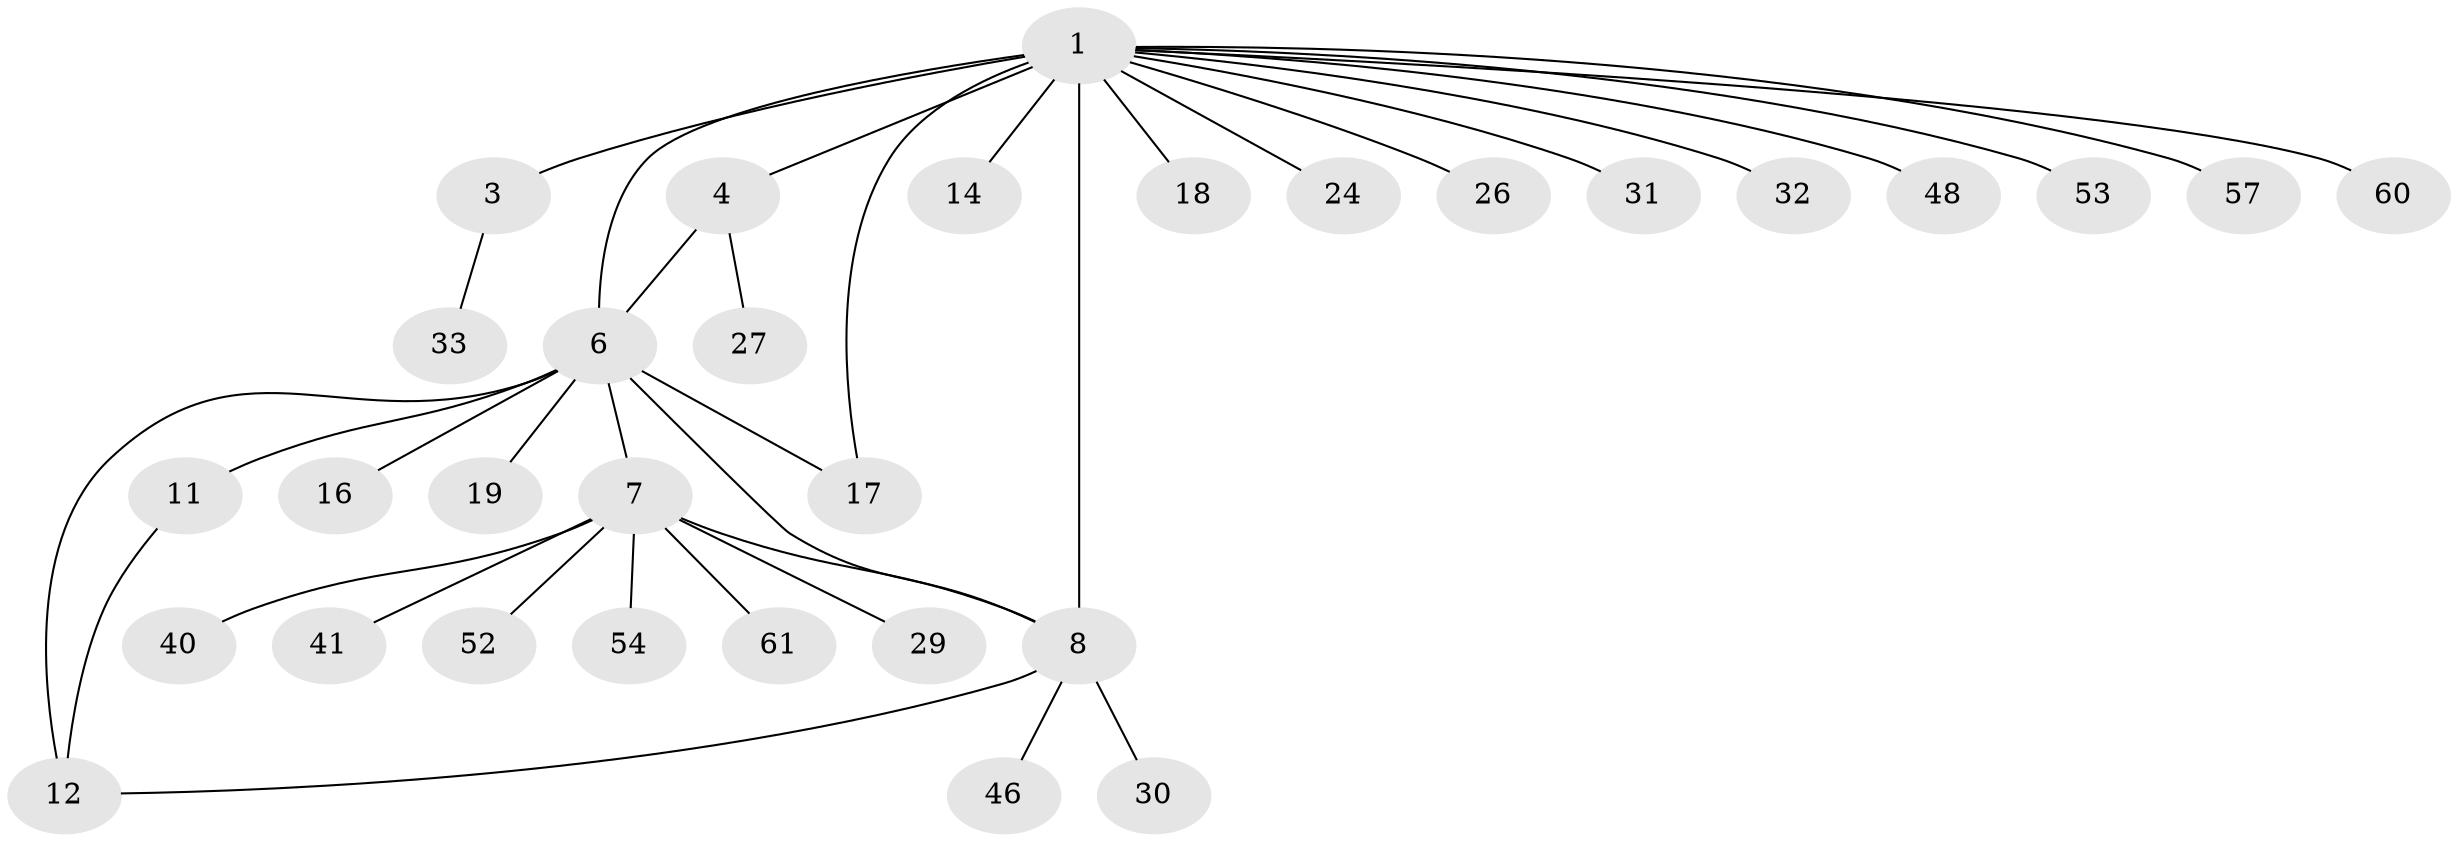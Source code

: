// original degree distribution, {8: 0.031746031746031744, 6: 0.047619047619047616, 3: 0.07936507936507936, 2: 0.1746031746031746, 9: 0.031746031746031744, 5: 0.015873015873015872, 11: 0.015873015873015872, 7: 0.031746031746031744, 1: 0.5555555555555556, 4: 0.015873015873015872}
// Generated by graph-tools (version 1.1) at 2025/15/03/09/25 04:15:43]
// undirected, 31 vertices, 36 edges
graph export_dot {
graph [start="1"]
  node [color=gray90,style=filled];
  1 [super="+38+2+13"];
  3;
  4 [super="+5"];
  6 [super="+34+9+10+49"];
  7 [super="+39+37"];
  8;
  11;
  12 [super="+25"];
  14;
  16;
  17 [super="+22+23"];
  18 [super="+62"];
  19;
  24;
  26;
  27 [super="+42+28"];
  29;
  30;
  31;
  32;
  33;
  40;
  41;
  46;
  48;
  52;
  53;
  54;
  57;
  60 [super="+63"];
  61;
  1 -- 3 [weight=2];
  1 -- 6 [weight=3];
  1 -- 26;
  1 -- 53;
  1 -- 57;
  1 -- 8 [weight=3];
  1 -- 24;
  1 -- 17;
  1 -- 32;
  1 -- 14 [weight=2];
  1 -- 48;
  1 -- 18;
  1 -- 60;
  1 -- 31;
  1 -- 4;
  3 -- 33;
  4 -- 6 [weight=3];
  4 -- 27;
  6 -- 19 [weight=2];
  6 -- 7 [weight=2];
  6 -- 16;
  6 -- 8;
  6 -- 11 [weight=2];
  6 -- 12;
  6 -- 17;
  7 -- 8;
  7 -- 29;
  7 -- 52;
  7 -- 40;
  7 -- 41;
  7 -- 54;
  7 -- 61;
  8 -- 30;
  8 -- 46;
  8 -- 12;
  11 -- 12;
}
